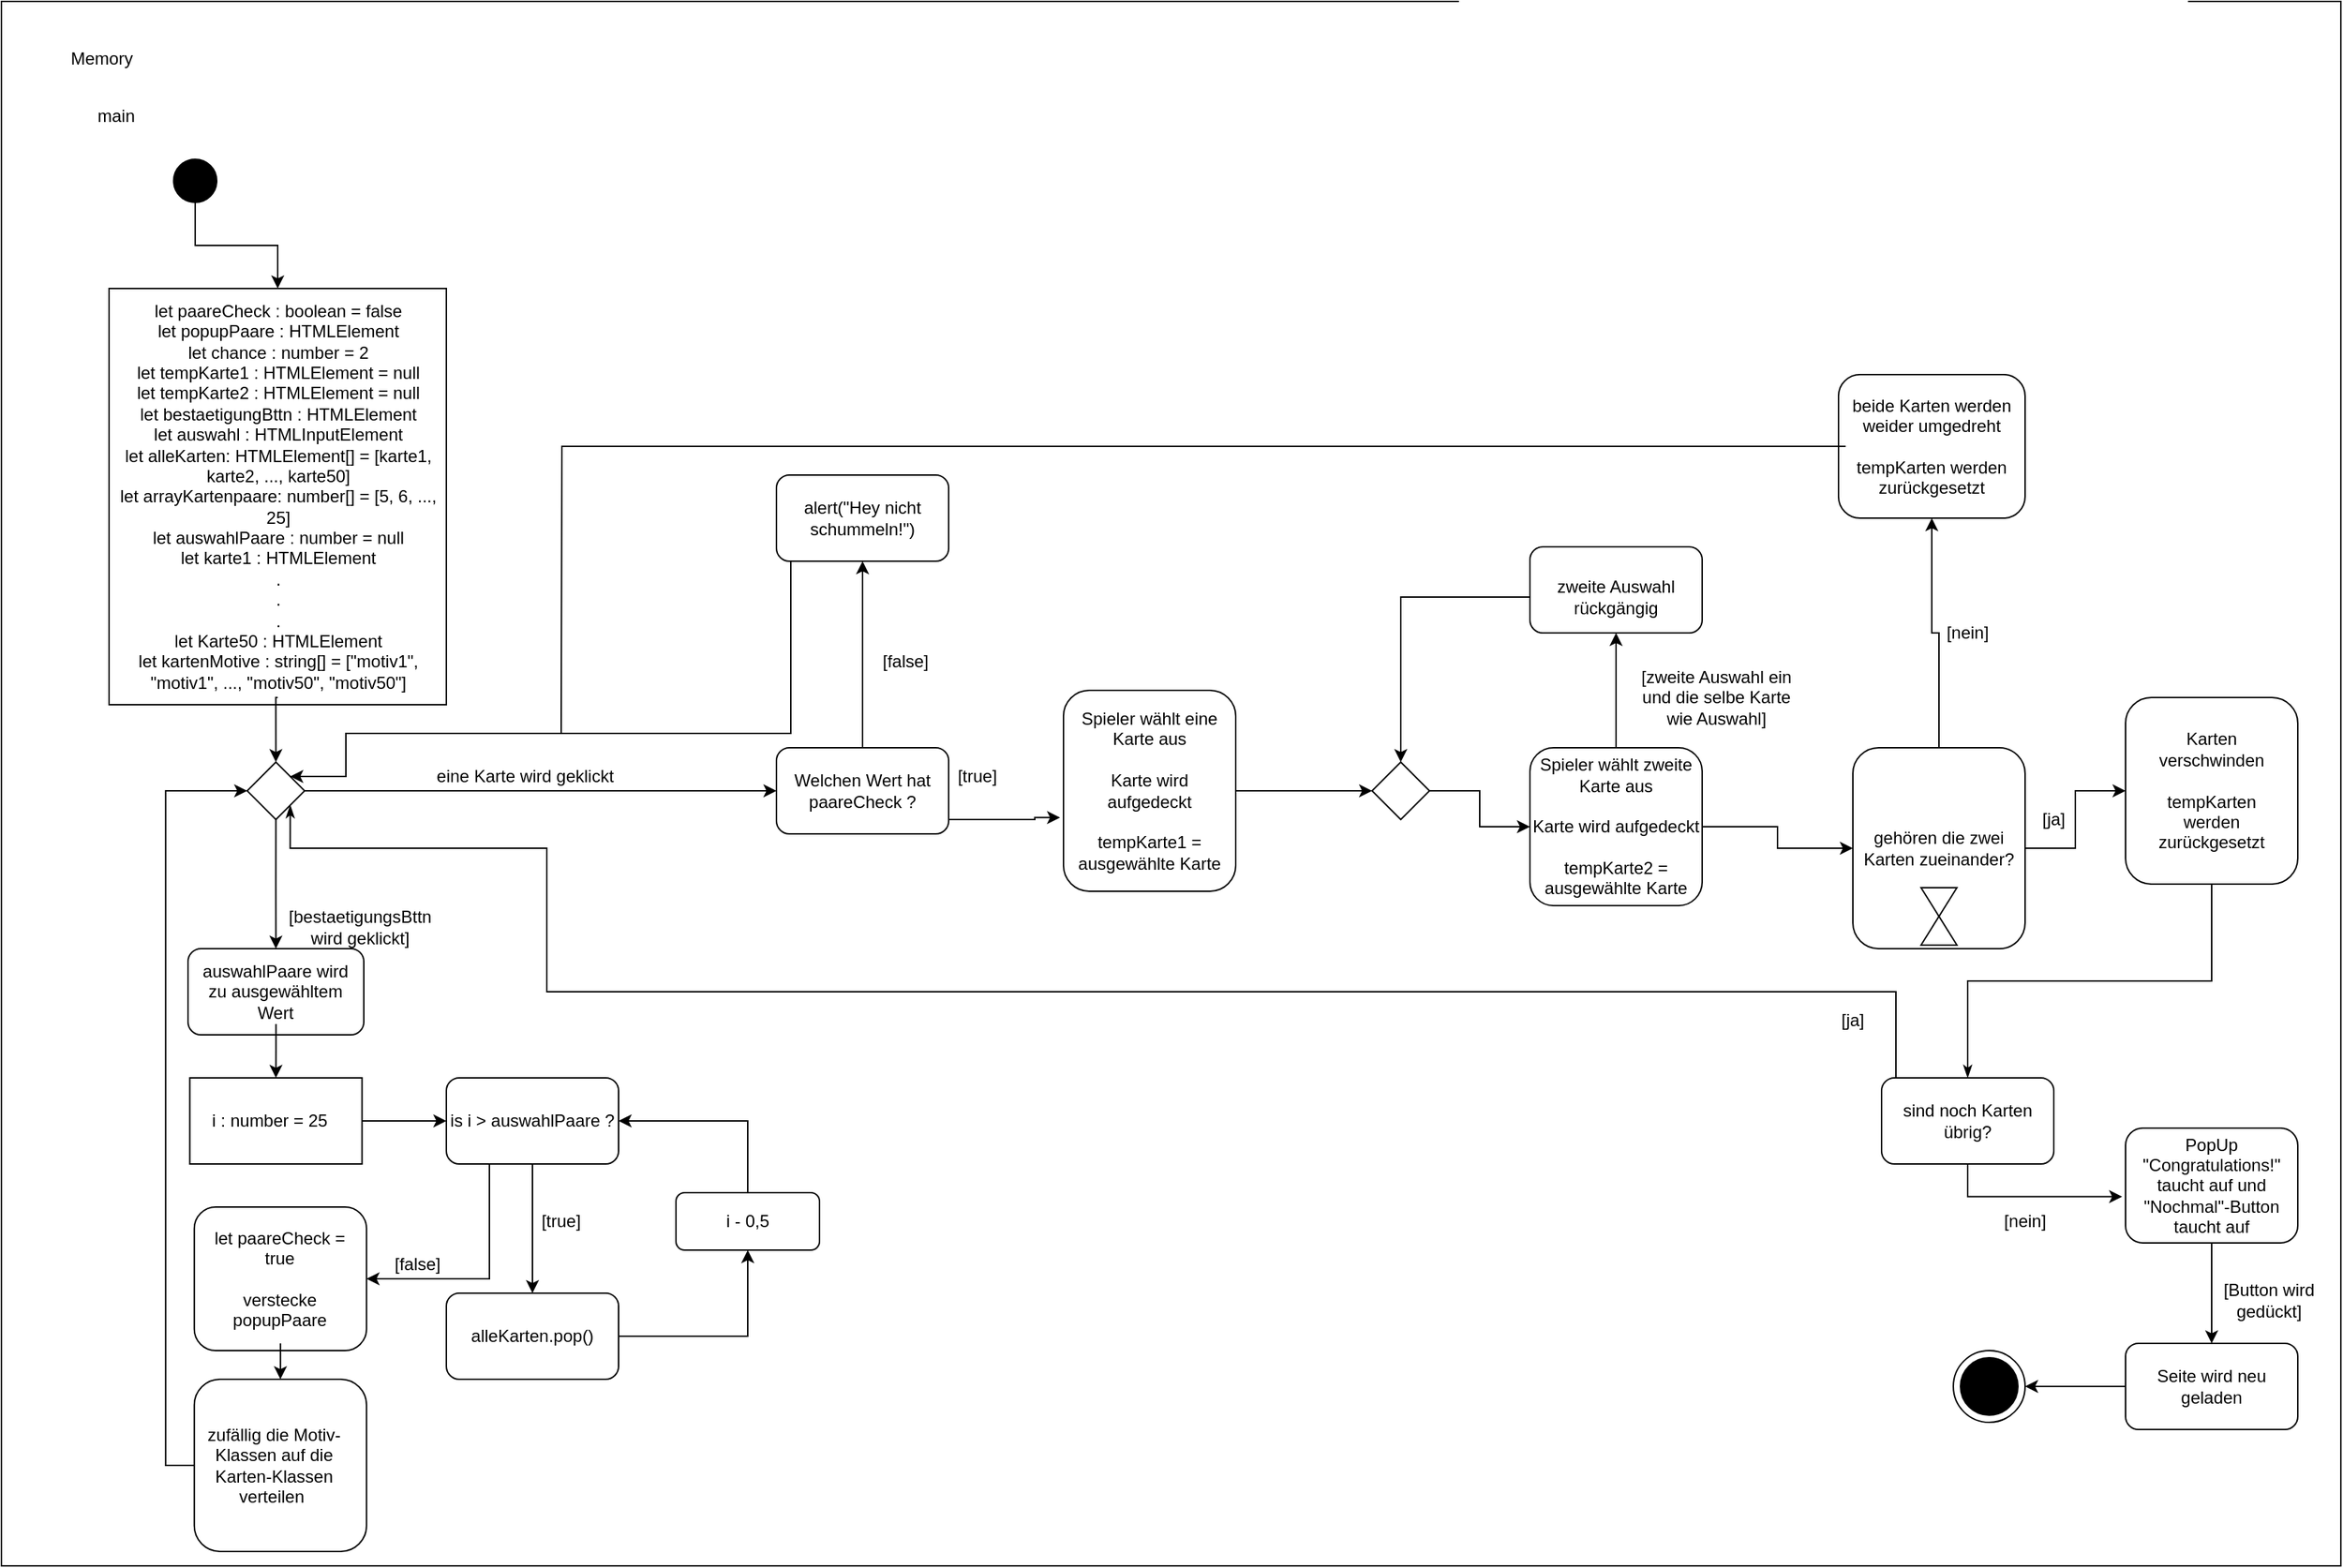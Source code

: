 <mxfile version="14.5.1" type="device"><diagram id="Yk53NYfL2meJySuNk9S0" name="Seite-1"><mxGraphModel dx="5986" dy="4099" grid="1" gridSize="10" guides="1" tooltips="1" connect="1" arrows="1" fold="1" page="1" pageScale="1" pageWidth="1654" pageHeight="1169" math="0" shadow="0"><root><mxCell id="0"/><mxCell id="1" parent="0"/><mxCell id="YdFhbVy_hrXIl4kyyNI0-94" value="" style="rounded=0;whiteSpace=wrap;html=1;fillColor=none;" parent="1" vertex="1"><mxGeometry x="-4950" y="-3490" width="1630" height="1090" as="geometry"/></mxCell><mxCell id="YdFhbVy_hrXIl4kyyNI0-1" value="Memory" style="text;html=1;strokeColor=none;fillColor=none;align=center;verticalAlign=middle;whiteSpace=wrap;rounded=0;" parent="1" vertex="1"><mxGeometry x="-4900" y="-3460" width="40" height="20" as="geometry"/></mxCell><mxCell id="YdFhbVy_hrXIl4kyyNI0-2" value="main" style="text;html=1;strokeColor=none;fillColor=none;align=center;verticalAlign=middle;whiteSpace=wrap;rounded=0;" parent="1" vertex="1"><mxGeometry x="-4890" y="-3420" width="40" height="20" as="geometry"/></mxCell><mxCell id="YdFhbVy_hrXIl4kyyNI0-6" style="edgeStyle=orthogonalEdgeStyle;rounded=0;orthogonalLoop=1;jettySize=auto;html=1;exitX=0.5;exitY=1;exitDx=0;exitDy=0;" parent="1" source="YdFhbVy_hrXIl4kyyNI0-3" target="YdFhbVy_hrXIl4kyyNI0-4" edge="1"><mxGeometry relative="1" as="geometry"/></mxCell><mxCell id="YdFhbVy_hrXIl4kyyNI0-3" value="" style="ellipse;whiteSpace=wrap;html=1;aspect=fixed;fillColor=#000000;" parent="1" vertex="1"><mxGeometry x="-4830" y="-3380" width="30" height="30" as="geometry"/></mxCell><mxCell id="YdFhbVy_hrXIl4kyyNI0-4" value="" style="rounded=0;whiteSpace=wrap;html=1;" parent="1" vertex="1"><mxGeometry x="-4875" y="-3290" width="235" height="290" as="geometry"/></mxCell><mxCell id="YdFhbVy_hrXIl4kyyNI0-10" style="edgeStyle=orthogonalEdgeStyle;rounded=0;orthogonalLoop=1;jettySize=auto;html=1;exitX=0.5;exitY=1;exitDx=0;exitDy=0;entryX=0.5;entryY=0;entryDx=0;entryDy=0;" parent="1" source="YdFhbVy_hrXIl4kyyNI0-7" target="YdFhbVy_hrXIl4kyyNI0-9" edge="1"><mxGeometry relative="1" as="geometry"><Array as="points"><mxPoint x="-4759" y="-3005"/></Array></mxGeometry></mxCell><mxCell id="YdFhbVy_hrXIl4kyyNI0-7" value="let paareCheck : boolean = false&lt;br&gt;let popupPaare : HTMLElement&lt;br&gt;let chance : number = 2&lt;br&gt;let tempKarte1 : HTMLElement = null&lt;br&gt;let tempKarte2 : HTMLElement = null&lt;br&gt;let bestaetigungBttn : HTMLElement&lt;br&gt;let auswahl : HTMLInputElement&lt;br&gt;let alleKarten: HTMLElement[] = [karte1, karte2, ..., karte50]&lt;br&gt;let arrayKartenpaare: number[] = [5, 6, ..., 25]&lt;br&gt;let auswahlPaare : number = null&lt;br&gt;let karte1 : HTMLElement&lt;br&gt;.&lt;br&gt;.&lt;br&gt;.&lt;br&gt;let Karte50 : HTMLElement&lt;br&gt;let kartenMotive : string[] = [&quot;motiv1&quot;, &quot;motiv1&quot;, ..., &quot;motiv50&quot;, &quot;motiv50&quot;]" style="text;html=1;strokeColor=none;fillColor=none;align=center;verticalAlign=middle;whiteSpace=wrap;rounded=0;" parent="1" vertex="1"><mxGeometry x="-4872.5" y="-3285" width="230" height="280" as="geometry"/></mxCell><mxCell id="YdFhbVy_hrXIl4kyyNI0-13" style="edgeStyle=orthogonalEdgeStyle;rounded=0;orthogonalLoop=1;jettySize=auto;html=1;exitX=0.5;exitY=1;exitDx=0;exitDy=0;entryX=0.5;entryY=0;entryDx=0;entryDy=0;" parent="1" source="YdFhbVy_hrXIl4kyyNI0-9" target="YdFhbVy_hrXIl4kyyNI0-11" edge="1"><mxGeometry relative="1" as="geometry"/></mxCell><mxCell id="YdFhbVy_hrXIl4kyyNI0-23" style="edgeStyle=orthogonalEdgeStyle;rounded=0;orthogonalLoop=1;jettySize=auto;html=1;exitX=1;exitY=0.5;exitDx=0;exitDy=0;entryX=0;entryY=0.5;entryDx=0;entryDy=0;" parent="1" source="YdFhbVy_hrXIl4kyyNI0-9" target="YdFhbVy_hrXIl4kyyNI0-39" edge="1"><mxGeometry relative="1" as="geometry"><mxPoint x="-4410" y="-2940" as="targetPoint"/></mxGeometry></mxCell><mxCell id="YdFhbVy_hrXIl4kyyNI0-9" value="" style="rhombus;whiteSpace=wrap;html=1;fillColor=#ffffff;" parent="1" vertex="1"><mxGeometry x="-4778.76" y="-2960" width="40" height="40" as="geometry"/></mxCell><mxCell id="YdFhbVy_hrXIl4kyyNI0-11" value="" style="rounded=1;whiteSpace=wrap;html=1;fillColor=#ffffff;" parent="1" vertex="1"><mxGeometry x="-4820" y="-2830" width="122.5" height="60" as="geometry"/></mxCell><mxCell id="YdFhbVy_hrXIl4kyyNI0-16" style="edgeStyle=orthogonalEdgeStyle;rounded=0;orthogonalLoop=1;jettySize=auto;html=1;entryX=0.5;entryY=0;entryDx=0;entryDy=0;" parent="1" source="YdFhbVy_hrXIl4kyyNI0-12" target="YdFhbVy_hrXIl4kyyNI0-18" edge="1"><mxGeometry relative="1" as="geometry"><mxPoint x="-4758.7" y="-2760" as="targetPoint"/></mxGeometry></mxCell><mxCell id="YdFhbVy_hrXIl4kyyNI0-12" value="auswahlPaare wird zu ausgewähltem Wert" style="text;html=1;strokeColor=none;fillColor=none;align=center;verticalAlign=middle;whiteSpace=wrap;rounded=0;" parent="1" vertex="1"><mxGeometry x="-4815.63" y="-2822.5" width="113.75" height="45" as="geometry"/></mxCell><mxCell id="YdFhbVy_hrXIl4kyyNI0-14" value="[bestaetigungsBttn wird geklickt]" style="text;html=1;strokeColor=none;fillColor=none;align=center;verticalAlign=middle;whiteSpace=wrap;rounded=0;" parent="1" vertex="1"><mxGeometry x="-4760" y="-2860" width="120" height="30" as="geometry"/></mxCell><mxCell id="YdFhbVy_hrXIl4kyyNI0-21" style="edgeStyle=orthogonalEdgeStyle;rounded=0;orthogonalLoop=1;jettySize=auto;html=1;exitX=1;exitY=0.5;exitDx=0;exitDy=0;entryX=0;entryY=0.5;entryDx=0;entryDy=0;" parent="1" source="YdFhbVy_hrXIl4kyyNI0-18" target="YdFhbVy_hrXIl4kyyNI0-22" edge="1"><mxGeometry relative="1" as="geometry"><mxPoint x="-4620" y="-2710" as="targetPoint"/></mxGeometry></mxCell><mxCell id="YdFhbVy_hrXIl4kyyNI0-18" value="" style="rounded=0;whiteSpace=wrap;html=1;fillColor=#ffffff;" parent="1" vertex="1"><mxGeometry x="-4818.75" y="-2740" width="120" height="60" as="geometry"/></mxCell><mxCell id="YdFhbVy_hrXIl4kyyNI0-19" value="i : number = 25" style="text;html=1;strokeColor=none;fillColor=none;align=center;verticalAlign=middle;whiteSpace=wrap;rounded=0;" parent="1" vertex="1"><mxGeometry x="-4815.63" y="-2720" width="105.63" height="20" as="geometry"/></mxCell><mxCell id="YdFhbVy_hrXIl4kyyNI0-30" style="edgeStyle=orthogonalEdgeStyle;rounded=0;orthogonalLoop=1;jettySize=auto;html=1;exitX=0.5;exitY=1;exitDx=0;exitDy=0;entryX=0.5;entryY=0;entryDx=0;entryDy=0;" parent="1" source="YdFhbVy_hrXIl4kyyNI0-22" target="YdFhbVy_hrXIl4kyyNI0-26" edge="1"><mxGeometry relative="1" as="geometry"/></mxCell><mxCell id="YdFhbVy_hrXIl4kyyNI0-36" style="edgeStyle=orthogonalEdgeStyle;rounded=0;orthogonalLoop=1;jettySize=auto;html=1;exitX=0.25;exitY=1;exitDx=0;exitDy=0;entryX=1;entryY=0.5;entryDx=0;entryDy=0;" parent="1" source="YdFhbVy_hrXIl4kyyNI0-22" target="YdFhbVy_hrXIl4kyyNI0-34" edge="1"><mxGeometry relative="1" as="geometry"/></mxCell><mxCell id="YdFhbVy_hrXIl4kyyNI0-22" value="is i &amp;gt; auswahlPaare ?" style="rounded=1;whiteSpace=wrap;html=1;fillColor=#ffffff;" parent="1" vertex="1"><mxGeometry x="-4640" y="-2740" width="120" height="60" as="geometry"/></mxCell><mxCell id="YdFhbVy_hrXIl4kyyNI0-25" value="eine Karte wird geklickt" style="text;html=1;strokeColor=none;fillColor=none;align=center;verticalAlign=middle;whiteSpace=wrap;rounded=0;" parent="1" vertex="1"><mxGeometry x="-4730" y="-2960" width="290" height="20" as="geometry"/></mxCell><mxCell id="YdFhbVy_hrXIl4kyyNI0-31" style="edgeStyle=orthogonalEdgeStyle;rounded=0;orthogonalLoop=1;jettySize=auto;html=1;exitX=1;exitY=0.5;exitDx=0;exitDy=0;entryX=0.5;entryY=1;entryDx=0;entryDy=0;" parent="1" source="YdFhbVy_hrXIl4kyyNI0-26" target="YdFhbVy_hrXIl4kyyNI0-28" edge="1"><mxGeometry relative="1" as="geometry"/></mxCell><mxCell id="YdFhbVy_hrXIl4kyyNI0-26" value="" style="rounded=1;whiteSpace=wrap;html=1;fillColor=#ffffff;" parent="1" vertex="1"><mxGeometry x="-4640" y="-2590" width="120" height="60" as="geometry"/></mxCell><mxCell id="YdFhbVy_hrXIl4kyyNI0-27" value="alleKarten.pop()" style="text;html=1;strokeColor=none;fillColor=none;align=center;verticalAlign=middle;whiteSpace=wrap;rounded=0;" parent="1" vertex="1"><mxGeometry x="-4630" y="-2580" width="100" height="40" as="geometry"/></mxCell><mxCell id="YdFhbVy_hrXIl4kyyNI0-32" style="edgeStyle=orthogonalEdgeStyle;rounded=0;orthogonalLoop=1;jettySize=auto;html=1;exitX=0.5;exitY=0;exitDx=0;exitDy=0;entryX=1;entryY=0.5;entryDx=0;entryDy=0;" parent="1" source="YdFhbVy_hrXIl4kyyNI0-28" target="YdFhbVy_hrXIl4kyyNI0-22" edge="1"><mxGeometry relative="1" as="geometry"/></mxCell><mxCell id="YdFhbVy_hrXIl4kyyNI0-28" value="" style="rounded=1;whiteSpace=wrap;html=1;fillColor=#ffffff;" parent="1" vertex="1"><mxGeometry x="-4480" y="-2660" width="100" height="40" as="geometry"/></mxCell><mxCell id="YdFhbVy_hrXIl4kyyNI0-29" value="i - 0,5" style="text;html=1;strokeColor=none;fillColor=none;align=center;verticalAlign=middle;whiteSpace=wrap;rounded=0;" parent="1" vertex="1"><mxGeometry x="-4470" y="-2650" width="80" height="20" as="geometry"/></mxCell><mxCell id="YdFhbVy_hrXIl4kyyNI0-33" value="[true]" style="text;html=1;strokeColor=none;fillColor=none;align=center;verticalAlign=middle;whiteSpace=wrap;rounded=0;" parent="1" vertex="1"><mxGeometry x="-4580" y="-2650" width="40" height="20" as="geometry"/></mxCell><mxCell id="YdFhbVy_hrXIl4kyyNI0-34" value="" style="rounded=1;whiteSpace=wrap;html=1;fillColor=#ffffff;" parent="1" vertex="1"><mxGeometry x="-4815.63" y="-2650" width="120" height="100" as="geometry"/></mxCell><mxCell id="YdFhbVy_hrXIl4kyyNI0-38" style="edgeStyle=orthogonalEdgeStyle;rounded=0;orthogonalLoop=1;jettySize=auto;html=1;entryX=0;entryY=0.5;entryDx=0;entryDy=0;exitX=0;exitY=0.5;exitDx=0;exitDy=0;" parent="1" source="a08E9tvZqWN0WLWiyCkq-1" target="YdFhbVy_hrXIl4kyyNI0-9" edge="1"><mxGeometry relative="1" as="geometry"><mxPoint x="-4820" y="-2595" as="sourcePoint"/><Array as="points"/></mxGeometry></mxCell><mxCell id="a08E9tvZqWN0WLWiyCkq-3" style="edgeStyle=orthogonalEdgeStyle;rounded=0;orthogonalLoop=1;jettySize=auto;html=1;entryX=0.5;entryY=0;entryDx=0;entryDy=0;" edge="1" parent="1" source="YdFhbVy_hrXIl4kyyNI0-35" target="a08E9tvZqWN0WLWiyCkq-1"><mxGeometry relative="1" as="geometry"/></mxCell><mxCell id="YdFhbVy_hrXIl4kyyNI0-35" value="let paareCheck = true&lt;br&gt;&lt;br&gt;verstecke popupPaare" style="text;html=1;strokeColor=none;fillColor=none;align=center;verticalAlign=middle;whiteSpace=wrap;rounded=0;" parent="1" vertex="1"><mxGeometry x="-4810.63" y="-2645" width="110" height="90" as="geometry"/></mxCell><mxCell id="YdFhbVy_hrXIl4kyyNI0-37" value="[false]" style="text;html=1;strokeColor=none;fillColor=none;align=center;verticalAlign=middle;whiteSpace=wrap;rounded=0;" parent="1" vertex="1"><mxGeometry x="-4680" y="-2620" width="40" height="20" as="geometry"/></mxCell><mxCell id="YdFhbVy_hrXIl4kyyNI0-43" style="edgeStyle=orthogonalEdgeStyle;rounded=0;orthogonalLoop=1;jettySize=auto;html=1;exitX=0.5;exitY=0;exitDx=0;exitDy=0;" parent="1" source="YdFhbVy_hrXIl4kyyNI0-39" target="YdFhbVy_hrXIl4kyyNI0-42" edge="1"><mxGeometry relative="1" as="geometry"/></mxCell><mxCell id="YdFhbVy_hrXIl4kyyNI0-39" value="Welchen Wert hat paareCheck ?" style="rounded=1;whiteSpace=wrap;html=1;fillColor=#ffffff;" parent="1" vertex="1"><mxGeometry x="-4410" y="-2970" width="120" height="60" as="geometry"/></mxCell><mxCell id="YdFhbVy_hrXIl4kyyNI0-44" style="edgeStyle=orthogonalEdgeStyle;rounded=0;orthogonalLoop=1;jettySize=auto;html=1;exitX=0;exitY=0.5;exitDx=0;exitDy=0;" parent="1" source="YdFhbVy_hrXIl4kyyNI0-42" target="YdFhbVy_hrXIl4kyyNI0-9" edge="1"><mxGeometry relative="1" as="geometry"><Array as="points"><mxPoint x="-4400" y="-3130"/><mxPoint x="-4400" y="-2980"/><mxPoint x="-4710" y="-2980"/><mxPoint x="-4710" y="-2950"/></Array></mxGeometry></mxCell><mxCell id="YdFhbVy_hrXIl4kyyNI0-42" value="alert(&quot;Hey nicht schummeln!&quot;)" style="rounded=1;whiteSpace=wrap;html=1;fillColor=#ffffff;" parent="1" vertex="1"><mxGeometry x="-4410" y="-3160" width="120" height="60" as="geometry"/></mxCell><mxCell id="YdFhbVy_hrXIl4kyyNI0-45" value="[false]" style="text;html=1;strokeColor=none;fillColor=none;align=center;verticalAlign=middle;whiteSpace=wrap;rounded=0;" parent="1" vertex="1"><mxGeometry x="-4340" y="-3040" width="40" height="20" as="geometry"/></mxCell><mxCell id="YdFhbVy_hrXIl4kyyNI0-62" style="edgeStyle=orthogonalEdgeStyle;rounded=0;orthogonalLoop=1;jettySize=auto;html=1;exitX=0;exitY=1;exitDx=0;exitDy=0;entryX=-0.02;entryY=0.633;entryDx=0;entryDy=0;entryPerimeter=0;" parent="1" source="YdFhbVy_hrXIl4kyyNI0-48" target="YdFhbVy_hrXIl4kyyNI0-50" edge="1"><mxGeometry relative="1" as="geometry"><mxPoint x="-4240" y="-2940" as="targetPoint"/><Array as="points"/></mxGeometry></mxCell><mxCell id="YdFhbVy_hrXIl4kyyNI0-48" value="[true]" style="text;html=1;strokeColor=none;fillColor=none;align=center;verticalAlign=middle;whiteSpace=wrap;rounded=0;" parent="1" vertex="1"><mxGeometry x="-4290" y="-2960" width="40" height="20" as="geometry"/></mxCell><mxCell id="YdFhbVy_hrXIl4kyyNI0-53" style="edgeStyle=orthogonalEdgeStyle;rounded=0;orthogonalLoop=1;jettySize=auto;html=1;exitX=1;exitY=0.5;exitDx=0;exitDy=0;" parent="1" source="YdFhbVy_hrXIl4kyyNI0-50" target="YdFhbVy_hrXIl4kyyNI0-52" edge="1"><mxGeometry relative="1" as="geometry"/></mxCell><mxCell id="YdFhbVy_hrXIl4kyyNI0-50" value="" style="rounded=1;whiteSpace=wrap;html=1;fillColor=#ffffff;" parent="1" vertex="1"><mxGeometry x="-4210" y="-3010" width="120" height="140" as="geometry"/></mxCell><mxCell id="YdFhbVy_hrXIl4kyyNI0-51" value="Spieler wählt eine Karte aus&lt;br&gt;&lt;br&gt;Karte wird aufgedeckt&lt;br&gt;&lt;br&gt;tempKarte1 = ausgewählte Karte" style="text;html=1;strokeColor=none;fillColor=none;align=center;verticalAlign=middle;whiteSpace=wrap;rounded=0;" parent="1" vertex="1"><mxGeometry x="-4205" y="-2970" width="110" height="60" as="geometry"/></mxCell><mxCell id="YdFhbVy_hrXIl4kyyNI0-55" style="edgeStyle=orthogonalEdgeStyle;rounded=0;orthogonalLoop=1;jettySize=auto;html=1;exitX=1;exitY=0.5;exitDx=0;exitDy=0;entryX=0;entryY=0.5;entryDx=0;entryDy=0;" parent="1" source="YdFhbVy_hrXIl4kyyNI0-52" target="YdFhbVy_hrXIl4kyyNI0-54" edge="1"><mxGeometry relative="1" as="geometry"/></mxCell><mxCell id="YdFhbVy_hrXIl4kyyNI0-52" value="" style="rhombus;whiteSpace=wrap;html=1;fillColor=#ffffff;" parent="1" vertex="1"><mxGeometry x="-3995" y="-2960" width="40" height="40" as="geometry"/></mxCell><mxCell id="YdFhbVy_hrXIl4kyyNI0-58" style="edgeStyle=orthogonalEdgeStyle;rounded=0;orthogonalLoop=1;jettySize=auto;html=1;exitX=0.5;exitY=0;exitDx=0;exitDy=0;entryX=0.5;entryY=1;entryDx=0;entryDy=0;" parent="1" source="YdFhbVy_hrXIl4kyyNI0-54" target="YdFhbVy_hrXIl4kyyNI0-57" edge="1"><mxGeometry relative="1" as="geometry"/></mxCell><mxCell id="YdFhbVy_hrXIl4kyyNI0-77" style="edgeStyle=orthogonalEdgeStyle;rounded=0;orthogonalLoop=1;jettySize=auto;html=1;exitX=1;exitY=0.5;exitDx=0;exitDy=0;entryX=0;entryY=0.5;entryDx=0;entryDy=0;" parent="1" source="YdFhbVy_hrXIl4kyyNI0-54" target="YdFhbVy_hrXIl4kyyNI0-78" edge="1"><mxGeometry relative="1" as="geometry"><mxPoint x="-3630" y="-2940" as="targetPoint"/></mxGeometry></mxCell><mxCell id="YdFhbVy_hrXIl4kyyNI0-54" value="Spieler wählt zweite Karte aus&lt;br&gt;&lt;br&gt;Karte wird aufgedeckt&lt;br&gt;&lt;br&gt;tempKarte2 = ausgewählte Karte" style="rounded=1;whiteSpace=wrap;html=1;fillColor=#ffffff;" parent="1" vertex="1"><mxGeometry x="-3885" y="-2970" width="120" height="110" as="geometry"/></mxCell><mxCell id="YdFhbVy_hrXIl4kyyNI0-56" value="" style="rounded=1;whiteSpace=wrap;html=1;fillColor=#ffffff;" parent="1" vertex="1"><mxGeometry x="-3885" y="-3110" width="120" height="60" as="geometry"/></mxCell><mxCell id="YdFhbVy_hrXIl4kyyNI0-59" style="edgeStyle=orthogonalEdgeStyle;rounded=0;orthogonalLoop=1;jettySize=auto;html=1;exitX=0;exitY=0.5;exitDx=0;exitDy=0;" parent="1" source="YdFhbVy_hrXIl4kyyNI0-57" target="YdFhbVy_hrXIl4kyyNI0-52" edge="1"><mxGeometry relative="1" as="geometry"/></mxCell><mxCell id="YdFhbVy_hrXIl4kyyNI0-57" value="zweite Auswahl rückgängig" style="text;html=1;strokeColor=none;fillColor=none;align=center;verticalAlign=middle;whiteSpace=wrap;rounded=0;" parent="1" vertex="1"><mxGeometry x="-3885" y="-3100" width="120" height="50" as="geometry"/></mxCell><mxCell id="YdFhbVy_hrXIl4kyyNI0-60" value="[zweite Auswahl ein und die selbe Karte wie Auswahl]" style="text;html=1;strokeColor=none;fillColor=none;align=center;verticalAlign=middle;whiteSpace=wrap;rounded=0;" parent="1" vertex="1"><mxGeometry x="-3815" y="-3015" width="120" height="20" as="geometry"/></mxCell><mxCell id="YdFhbVy_hrXIl4kyyNI0-80" style="edgeStyle=orthogonalEdgeStyle;rounded=0;orthogonalLoop=1;jettySize=auto;html=1;exitX=0.5;exitY=1;exitDx=0;exitDy=0;entryX=-0.02;entryY=0.597;entryDx=0;entryDy=0;entryPerimeter=0;" parent="1" source="YdFhbVy_hrXIl4kyyNI0-64" target="YdFhbVy_hrXIl4kyyNI0-69" edge="1"><mxGeometry relative="1" as="geometry"/></mxCell><mxCell id="YdFhbVy_hrXIl4kyyNI0-92" style="edgeStyle=orthogonalEdgeStyle;rounded=0;orthogonalLoop=1;jettySize=auto;html=1;exitX=0;exitY=0.5;exitDx=0;exitDy=0;entryX=1;entryY=1;entryDx=0;entryDy=0;endArrow=classicThin;endFill=1;strokeColor=#000000;" parent="1" source="YdFhbVy_hrXIl4kyyNI0-64" target="YdFhbVy_hrXIl4kyyNI0-9" edge="1"><mxGeometry relative="1" as="geometry"><Array as="points"><mxPoint x="-3630" y="-2710"/><mxPoint x="-3630" y="-2800"/><mxPoint x="-4570" y="-2800"/><mxPoint x="-4570" y="-2900"/><mxPoint x="-4749" y="-2900"/></Array></mxGeometry></mxCell><mxCell id="YdFhbVy_hrXIl4kyyNI0-64" value="" style="rounded=1;whiteSpace=wrap;html=1;fillColor=#ffffff;" parent="1" vertex="1"><mxGeometry x="-3640" y="-2740" width="120" height="60" as="geometry"/></mxCell><mxCell id="YdFhbVy_hrXIl4kyyNI0-67" value="sind noch Karten übrig?" style="text;html=1;strokeColor=none;fillColor=none;align=center;verticalAlign=middle;whiteSpace=wrap;rounded=0;" parent="1" vertex="1"><mxGeometry x="-3630" y="-2730" width="100" height="40" as="geometry"/></mxCell><mxCell id="YdFhbVy_hrXIl4kyyNI0-72" style="edgeStyle=orthogonalEdgeStyle;rounded=0;orthogonalLoop=1;jettySize=auto;html=1;exitX=0.5;exitY=1;exitDx=0;exitDy=0;" parent="1" source="YdFhbVy_hrXIl4kyyNI0-69" target="YdFhbVy_hrXIl4kyyNI0-71" edge="1"><mxGeometry relative="1" as="geometry"/></mxCell><mxCell id="YdFhbVy_hrXIl4kyyNI0-69" value="PopUp &quot;Congratulations!&quot; taucht auf und &quot;Nochmal&quot;-Button taucht auf" style="rounded=1;whiteSpace=wrap;html=1;fillColor=#ffffff;" parent="1" vertex="1"><mxGeometry x="-3470" y="-2705" width="120" height="80" as="geometry"/></mxCell><mxCell id="YdFhbVy_hrXIl4kyyNI0-74" style="edgeStyle=orthogonalEdgeStyle;rounded=0;orthogonalLoop=1;jettySize=auto;html=1;exitX=0;exitY=0.5;exitDx=0;exitDy=0;" parent="1" source="YdFhbVy_hrXIl4kyyNI0-71" target="YdFhbVy_hrXIl4kyyNI0-75" edge="1"><mxGeometry relative="1" as="geometry"><mxPoint x="-3530" y="-2525" as="targetPoint"/></mxGeometry></mxCell><mxCell id="YdFhbVy_hrXIl4kyyNI0-71" value="Seite wird neu geladen" style="rounded=1;whiteSpace=wrap;html=1;fillColor=#ffffff;" parent="1" vertex="1"><mxGeometry x="-3470" y="-2555" width="120" height="60" as="geometry"/></mxCell><mxCell id="YdFhbVy_hrXIl4kyyNI0-73" value="[Button wird gedückt]" style="text;html=1;strokeColor=none;fillColor=none;align=center;verticalAlign=middle;whiteSpace=wrap;rounded=0;" parent="1" vertex="1"><mxGeometry x="-3410" y="-2595" width="80" height="20" as="geometry"/></mxCell><mxCell id="YdFhbVy_hrXIl4kyyNI0-75" value="" style="ellipse;whiteSpace=wrap;html=1;aspect=fixed;" parent="1" vertex="1"><mxGeometry x="-3590" y="-2550" width="50" height="50" as="geometry"/></mxCell><mxCell id="YdFhbVy_hrXIl4kyyNI0-76" value="" style="ellipse;whiteSpace=wrap;html=1;aspect=fixed;fillColor=#000000;" parent="1" vertex="1"><mxGeometry x="-3585" y="-2545" width="40" height="40" as="geometry"/></mxCell><mxCell id="YdFhbVy_hrXIl4kyyNI0-82" style="edgeStyle=orthogonalEdgeStyle;rounded=0;orthogonalLoop=1;jettySize=auto;html=1;exitX=1;exitY=0.5;exitDx=0;exitDy=0;entryX=0;entryY=0.5;entryDx=0;entryDy=0;" parent="1" source="YdFhbVy_hrXIl4kyyNI0-78" target="YdFhbVy_hrXIl4kyyNI0-79" edge="1"><mxGeometry relative="1" as="geometry"/></mxCell><mxCell id="YdFhbVy_hrXIl4kyyNI0-85" style="edgeStyle=orthogonalEdgeStyle;rounded=0;orthogonalLoop=1;jettySize=auto;html=1;exitX=0.5;exitY=0;exitDx=0;exitDy=0;entryX=0.5;entryY=1;entryDx=0;entryDy=0;" parent="1" source="YdFhbVy_hrXIl4kyyNI0-78" target="YdFhbVy_hrXIl4kyyNI0-84" edge="1"><mxGeometry relative="1" as="geometry"/></mxCell><mxCell id="YdFhbVy_hrXIl4kyyNI0-78" value="gehören die zwei Karten zueinander?" style="rounded=1;whiteSpace=wrap;html=1;fillColor=#FFFFFF;" parent="1" vertex="1"><mxGeometry x="-3660" y="-2970" width="120" height="140" as="geometry"/></mxCell><mxCell id="YdFhbVy_hrXIl4kyyNI0-91" style="edgeStyle=orthogonalEdgeStyle;rounded=0;orthogonalLoop=1;jettySize=auto;html=1;exitX=0.5;exitY=1;exitDx=0;exitDy=0;entryX=0.5;entryY=0;entryDx=0;entryDy=0;endArrow=classicThin;endFill=1;strokeColor=#000000;" parent="1" source="YdFhbVy_hrXIl4kyyNI0-79" target="YdFhbVy_hrXIl4kyyNI0-64" edge="1"><mxGeometry relative="1" as="geometry"/></mxCell><mxCell id="YdFhbVy_hrXIl4kyyNI0-79" value="" style="rounded=1;whiteSpace=wrap;html=1;fillColor=#FFFFFF;" parent="1" vertex="1"><mxGeometry x="-3470" y="-3005" width="120" height="130" as="geometry"/></mxCell><mxCell id="YdFhbVy_hrXIl4kyyNI0-81" value="[nein]" style="text;html=1;strokeColor=none;fillColor=none;align=center;verticalAlign=middle;whiteSpace=wrap;rounded=0;" parent="1" vertex="1"><mxGeometry x="-3560" y="-2650" width="40" height="20" as="geometry"/></mxCell><mxCell id="YdFhbVy_hrXIl4kyyNI0-83" value="[ja]" style="text;html=1;strokeColor=none;fillColor=none;align=center;verticalAlign=middle;whiteSpace=wrap;rounded=0;" parent="1" vertex="1"><mxGeometry x="-3540" y="-2930" width="40" height="20" as="geometry"/></mxCell><mxCell id="YdFhbVy_hrXIl4kyyNI0-84" value="" style="rounded=1;whiteSpace=wrap;html=1;fillColor=#FFFFFF;" parent="1" vertex="1"><mxGeometry x="-3670" y="-3230" width="130" height="100" as="geometry"/></mxCell><mxCell id="YdFhbVy_hrXIl4kyyNI0-86" value="[nein]" style="text;html=1;strokeColor=none;fillColor=none;align=center;verticalAlign=middle;whiteSpace=wrap;rounded=0;" parent="1" vertex="1"><mxGeometry x="-3600" y="-3060" width="40" height="20" as="geometry"/></mxCell><mxCell id="YdFhbVy_hrXIl4kyyNI0-88" style="edgeStyle=orthogonalEdgeStyle;rounded=0;orthogonalLoop=1;jettySize=auto;html=1;endArrow=none;endFill=0;" parent="1" source="YdFhbVy_hrXIl4kyyNI0-87" edge="1"><mxGeometry relative="1" as="geometry"><mxPoint x="-4560" y="-2980" as="targetPoint"/></mxGeometry></mxCell><mxCell id="YdFhbVy_hrXIl4kyyNI0-87" value="beide Karten werden weider umgedreht&lt;br&gt;&lt;br&gt;tempKarten werden zurückgesetzt" style="text;html=1;strokeColor=none;fillColor=none;align=center;verticalAlign=middle;whiteSpace=wrap;rounded=0;" parent="1" vertex="1"><mxGeometry x="-3665" y="-3220" width="120" height="80" as="geometry"/></mxCell><mxCell id="YdFhbVy_hrXIl4kyyNI0-89" value="Karten verschwinden&lt;br&gt;&lt;br&gt;tempKarten werden zurückgesetzt" style="text;html=1;strokeColor=none;fillColor=none;align=center;verticalAlign=middle;whiteSpace=wrap;rounded=0;" parent="1" vertex="1"><mxGeometry x="-3430" y="-2950" width="40" height="20" as="geometry"/></mxCell><mxCell id="YdFhbVy_hrXIl4kyyNI0-93" value="[ja]" style="text;html=1;strokeColor=none;fillColor=none;align=center;verticalAlign=middle;whiteSpace=wrap;rounded=0;" parent="1" vertex="1"><mxGeometry x="-3680" y="-2790" width="40" height="20" as="geometry"/></mxCell><mxCell id="YdFhbVy_hrXIl4kyyNI0-95" value="" style="triangle;whiteSpace=wrap;html=1;fillColor=none;rotation=-90;" parent="1" vertex="1"><mxGeometry x="-3610" y="-2855" width="20" height="25" as="geometry"/></mxCell><mxCell id="YdFhbVy_hrXIl4kyyNI0-97" value="" style="triangle;whiteSpace=wrap;html=1;fillColor=none;rotation=90;" parent="1" vertex="1"><mxGeometry x="-3610" y="-2875" width="20" height="25" as="geometry"/></mxCell><mxCell id="a08E9tvZqWN0WLWiyCkq-1" value="" style="rounded=1;whiteSpace=wrap;html=1;" vertex="1" parent="1"><mxGeometry x="-4815.63" y="-2530" width="120" height="120" as="geometry"/></mxCell><mxCell id="a08E9tvZqWN0WLWiyCkq-2" value="zufällig die Motiv-Klassen auf die Karten-Klassen verteilen&amp;nbsp;" style="text;html=1;strokeColor=none;fillColor=none;align=center;verticalAlign=middle;whiteSpace=wrap;rounded=0;" vertex="1" parent="1"><mxGeometry x="-4810" y="-2520" width="100" height="100" as="geometry"/></mxCell></root></mxGraphModel></diagram></mxfile>